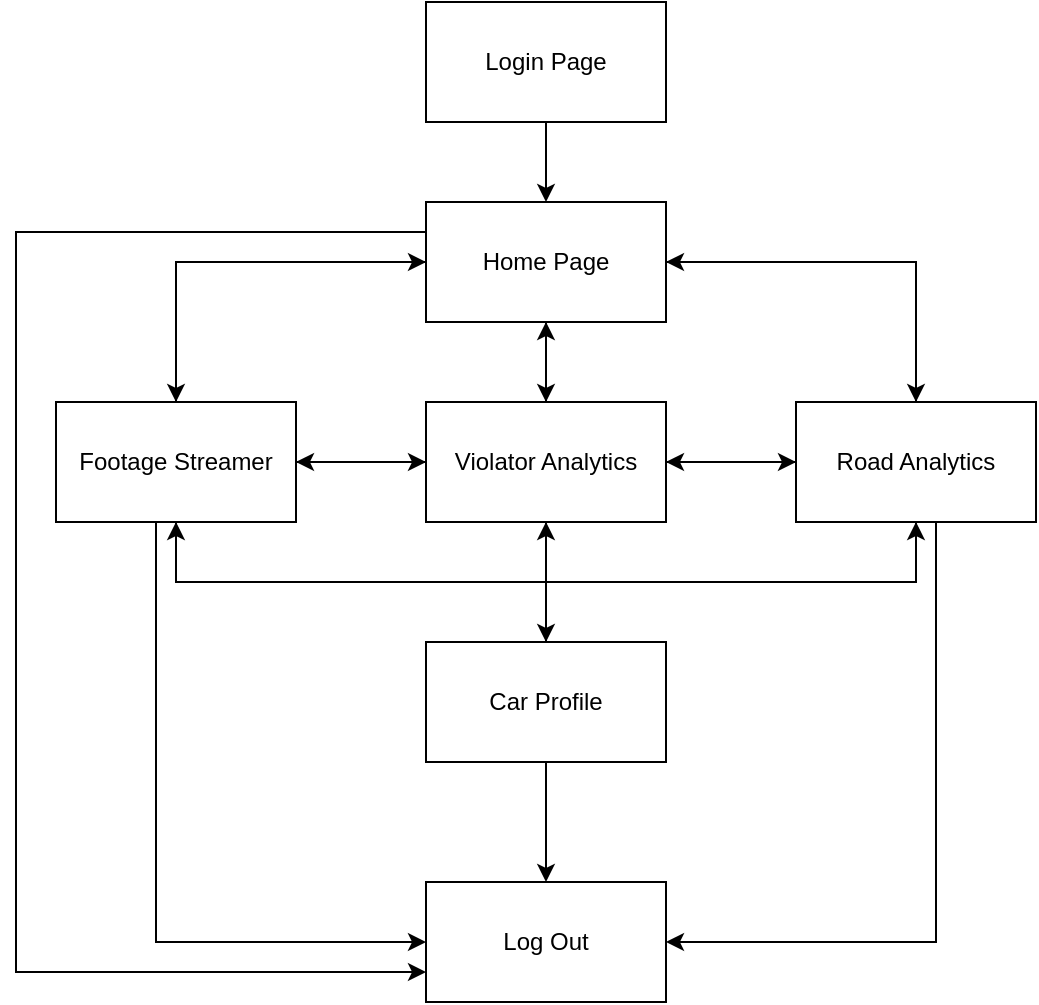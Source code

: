 <mxfile version="12.1.9" type="device" pages="1"><diagram id="FPIpOQjPoNjdfxS1Exzh" name="Page-1"><mxGraphModel dx="768" dy="713" grid="1" gridSize="10" guides="1" tooltips="1" connect="1" arrows="1" fold="1" page="1" pageScale="1" pageWidth="850" pageHeight="1100" math="0" shadow="0"><root><mxCell id="0"/><mxCell id="1" parent="0"/><mxCell id="3OJUjMSp7D1Q3NCLe3an-12" value="" style="edgeStyle=orthogonalEdgeStyle;rounded=0;orthogonalLoop=1;jettySize=auto;html=1;" edge="1" parent="1" source="3OJUjMSp7D1Q3NCLe3an-1" target="3OJUjMSp7D1Q3NCLe3an-3"><mxGeometry relative="1" as="geometry"/></mxCell><mxCell id="3OJUjMSp7D1Q3NCLe3an-1" value="Login Page" style="rounded=0;whiteSpace=wrap;html=1;" vertex="1" parent="1"><mxGeometry x="365" y="20" width="120" height="60" as="geometry"/></mxCell><mxCell id="3OJUjMSp7D1Q3NCLe3an-14" value="" style="edgeStyle=orthogonalEdgeStyle;rounded=0;orthogonalLoop=1;jettySize=auto;html=1;entryX=0.5;entryY=0;entryDx=0;entryDy=0;" edge="1" parent="1" source="3OJUjMSp7D1Q3NCLe3an-3" target="3OJUjMSp7D1Q3NCLe3an-4"><mxGeometry relative="1" as="geometry"><mxPoint x="285" y="150" as="targetPoint"/></mxGeometry></mxCell><mxCell id="3OJUjMSp7D1Q3NCLe3an-15" value="" style="edgeStyle=orthogonalEdgeStyle;rounded=0;orthogonalLoop=1;jettySize=auto;html=1;" edge="1" parent="1" source="3OJUjMSp7D1Q3NCLe3an-3" target="3OJUjMSp7D1Q3NCLe3an-5"><mxGeometry relative="1" as="geometry"/></mxCell><mxCell id="3OJUjMSp7D1Q3NCLe3an-17" value="" style="edgeStyle=orthogonalEdgeStyle;rounded=0;orthogonalLoop=1;jettySize=auto;html=1;entryX=0.5;entryY=0;entryDx=0;entryDy=0;" edge="1" parent="1" source="3OJUjMSp7D1Q3NCLe3an-3" target="3OJUjMSp7D1Q3NCLe3an-6"><mxGeometry relative="1" as="geometry"><mxPoint x="565" y="150" as="targetPoint"/></mxGeometry></mxCell><mxCell id="3OJUjMSp7D1Q3NCLe3an-33" style="edgeStyle=orthogonalEdgeStyle;rounded=0;orthogonalLoop=1;jettySize=auto;html=1;exitX=0;exitY=0.25;exitDx=0;exitDy=0;entryX=0;entryY=0.75;entryDx=0;entryDy=0;" edge="1" parent="1" source="3OJUjMSp7D1Q3NCLe3an-3" target="3OJUjMSp7D1Q3NCLe3an-9"><mxGeometry relative="1" as="geometry"><mxPoint x="70" y="520" as="targetPoint"/><Array as="points"><mxPoint x="160" y="135"/><mxPoint x="160" y="505"/></Array></mxGeometry></mxCell><mxCell id="3OJUjMSp7D1Q3NCLe3an-3" value="Home Page" style="rounded=0;whiteSpace=wrap;html=1;" vertex="1" parent="1"><mxGeometry x="365" y="120" width="120" height="60" as="geometry"/></mxCell><mxCell id="3OJUjMSp7D1Q3NCLe3an-22" style="edgeStyle=orthogonalEdgeStyle;rounded=0;orthogonalLoop=1;jettySize=auto;html=1;entryX=0;entryY=0.5;entryDx=0;entryDy=0;" edge="1" parent="1" source="3OJUjMSp7D1Q3NCLe3an-4" target="3OJUjMSp7D1Q3NCLe3an-5"><mxGeometry relative="1" as="geometry"/></mxCell><mxCell id="3OJUjMSp7D1Q3NCLe3an-26" style="edgeStyle=orthogonalEdgeStyle;rounded=0;orthogonalLoop=1;jettySize=auto;html=1;entryX=0;entryY=0.5;entryDx=0;entryDy=0;" edge="1" parent="1" source="3OJUjMSp7D1Q3NCLe3an-4" target="3OJUjMSp7D1Q3NCLe3an-3"><mxGeometry relative="1" as="geometry"><Array as="points"><mxPoint x="240" y="150"/></Array></mxGeometry></mxCell><mxCell id="3OJUjMSp7D1Q3NCLe3an-28" style="edgeStyle=orthogonalEdgeStyle;rounded=0;orthogonalLoop=1;jettySize=auto;html=1;entryX=0.5;entryY=1;entryDx=0;entryDy=0;" edge="1" parent="1" source="3OJUjMSp7D1Q3NCLe3an-4" target="3OJUjMSp7D1Q3NCLe3an-6"><mxGeometry relative="1" as="geometry"><Array as="points"><mxPoint x="240" y="310"/><mxPoint x="610" y="310"/></Array></mxGeometry></mxCell><mxCell id="3OJUjMSp7D1Q3NCLe3an-31" style="edgeStyle=orthogonalEdgeStyle;rounded=0;orthogonalLoop=1;jettySize=auto;html=1;entryX=0;entryY=0.5;entryDx=0;entryDy=0;" edge="1" parent="1" source="3OJUjMSp7D1Q3NCLe3an-4" target="3OJUjMSp7D1Q3NCLe3an-9"><mxGeometry relative="1" as="geometry"><Array as="points"><mxPoint x="230" y="490"/></Array></mxGeometry></mxCell><mxCell id="3OJUjMSp7D1Q3NCLe3an-4" value="Footage Streamer" style="rounded=0;whiteSpace=wrap;html=1;" vertex="1" parent="1"><mxGeometry x="180" y="220" width="120" height="60" as="geometry"/></mxCell><mxCell id="3OJUjMSp7D1Q3NCLe3an-18" value="" style="edgeStyle=orthogonalEdgeStyle;rounded=0;orthogonalLoop=1;jettySize=auto;html=1;" edge="1" parent="1" source="3OJUjMSp7D1Q3NCLe3an-5" target="3OJUjMSp7D1Q3NCLe3an-8"><mxGeometry relative="1" as="geometry"/></mxCell><mxCell id="3OJUjMSp7D1Q3NCLe3an-20" value="" style="edgeStyle=orthogonalEdgeStyle;rounded=0;orthogonalLoop=1;jettySize=auto;html=1;" edge="1" parent="1" source="3OJUjMSp7D1Q3NCLe3an-5" target="3OJUjMSp7D1Q3NCLe3an-4"><mxGeometry relative="1" as="geometry"/></mxCell><mxCell id="3OJUjMSp7D1Q3NCLe3an-21" style="edgeStyle=orthogonalEdgeStyle;rounded=0;orthogonalLoop=1;jettySize=auto;html=1;entryX=0;entryY=0.5;entryDx=0;entryDy=0;" edge="1" parent="1" source="3OJUjMSp7D1Q3NCLe3an-5" target="3OJUjMSp7D1Q3NCLe3an-6"><mxGeometry relative="1" as="geometry"/></mxCell><mxCell id="3OJUjMSp7D1Q3NCLe3an-24" style="edgeStyle=orthogonalEdgeStyle;rounded=0;orthogonalLoop=1;jettySize=auto;html=1;entryX=0.5;entryY=1;entryDx=0;entryDy=0;" edge="1" parent="1" source="3OJUjMSp7D1Q3NCLe3an-5" target="3OJUjMSp7D1Q3NCLe3an-3"><mxGeometry relative="1" as="geometry"/></mxCell><mxCell id="3OJUjMSp7D1Q3NCLe3an-5" value="Violator Analytics" style="rounded=0;whiteSpace=wrap;html=1;" vertex="1" parent="1"><mxGeometry x="365" y="220" width="120" height="60" as="geometry"/></mxCell><mxCell id="3OJUjMSp7D1Q3NCLe3an-19" value="" style="edgeStyle=orthogonalEdgeStyle;rounded=0;orthogonalLoop=1;jettySize=auto;html=1;" edge="1" parent="1" source="3OJUjMSp7D1Q3NCLe3an-6" target="3OJUjMSp7D1Q3NCLe3an-5"><mxGeometry relative="1" as="geometry"/></mxCell><mxCell id="3OJUjMSp7D1Q3NCLe3an-25" style="edgeStyle=orthogonalEdgeStyle;rounded=0;orthogonalLoop=1;jettySize=auto;html=1;entryX=1;entryY=0.5;entryDx=0;entryDy=0;" edge="1" parent="1" source="3OJUjMSp7D1Q3NCLe3an-6" target="3OJUjMSp7D1Q3NCLe3an-3"><mxGeometry relative="1" as="geometry"><mxPoint x="600" y="150" as="targetPoint"/><Array as="points"><mxPoint x="610" y="150"/></Array></mxGeometry></mxCell><mxCell id="3OJUjMSp7D1Q3NCLe3an-27" style="edgeStyle=orthogonalEdgeStyle;rounded=0;orthogonalLoop=1;jettySize=auto;html=1;entryX=0.5;entryY=1;entryDx=0;entryDy=0;" edge="1" parent="1" source="3OJUjMSp7D1Q3NCLe3an-6" target="3OJUjMSp7D1Q3NCLe3an-4"><mxGeometry relative="1" as="geometry"><Array as="points"><mxPoint x="610" y="310"/><mxPoint x="240" y="310"/></Array></mxGeometry></mxCell><mxCell id="3OJUjMSp7D1Q3NCLe3an-29" style="edgeStyle=orthogonalEdgeStyle;rounded=0;orthogonalLoop=1;jettySize=auto;html=1;entryX=1;entryY=0.5;entryDx=0;entryDy=0;" edge="1" parent="1" source="3OJUjMSp7D1Q3NCLe3an-6" target="3OJUjMSp7D1Q3NCLe3an-9"><mxGeometry relative="1" as="geometry"><Array as="points"><mxPoint x="620" y="490"/></Array></mxGeometry></mxCell><mxCell id="3OJUjMSp7D1Q3NCLe3an-6" value="Road Analytics" style="rounded=0;whiteSpace=wrap;html=1;" vertex="1" parent="1"><mxGeometry x="550" y="220" width="120" height="60" as="geometry"/></mxCell><mxCell id="3OJUjMSp7D1Q3NCLe3an-23" style="edgeStyle=orthogonalEdgeStyle;rounded=0;orthogonalLoop=1;jettySize=auto;html=1;entryX=0.5;entryY=1;entryDx=0;entryDy=0;" edge="1" parent="1" source="3OJUjMSp7D1Q3NCLe3an-8" target="3OJUjMSp7D1Q3NCLe3an-5"><mxGeometry relative="1" as="geometry"/></mxCell><mxCell id="3OJUjMSp7D1Q3NCLe3an-30" style="edgeStyle=orthogonalEdgeStyle;rounded=0;orthogonalLoop=1;jettySize=auto;html=1;entryX=0.5;entryY=0;entryDx=0;entryDy=0;" edge="1" parent="1" source="3OJUjMSp7D1Q3NCLe3an-8" target="3OJUjMSp7D1Q3NCLe3an-9"><mxGeometry relative="1" as="geometry"/></mxCell><mxCell id="3OJUjMSp7D1Q3NCLe3an-8" value="Car Profile" style="rounded=0;whiteSpace=wrap;html=1;" vertex="1" parent="1"><mxGeometry x="365" y="340" width="120" height="60" as="geometry"/></mxCell><mxCell id="3OJUjMSp7D1Q3NCLe3an-9" value="Log Out" style="rounded=0;whiteSpace=wrap;html=1;" vertex="1" parent="1"><mxGeometry x="365" y="460" width="120" height="60" as="geometry"/></mxCell></root></mxGraphModel></diagram></mxfile>